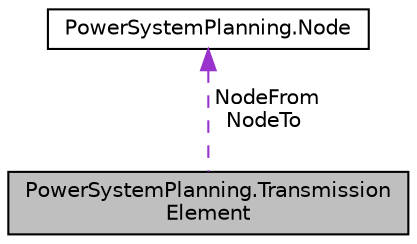 digraph "PowerSystemPlanning.TransmissionElement"
{
  edge [fontname="Helvetica",fontsize="10",labelfontname="Helvetica",labelfontsize="10"];
  node [fontname="Helvetica",fontsize="10",shape=record];
  Node1 [label="PowerSystemPlanning.Transmission\lElement",height=0.2,width=0.4,color="black", fillcolor="grey75", style="filled", fontcolor="black"];
  Node2 -> Node1 [dir="back",color="darkorchid3",fontsize="10",style="dashed",label=" NodeFrom\nNodeTo" ,fontname="Helvetica"];
  Node2 [label="PowerSystemPlanning.Node",height=0.2,width=0.4,color="black", fillcolor="white", style="filled",URL="$class_power_system_planning_1_1_node.html",tooltip="A node in a given power system. A node is an element to which generators and loads are connected..."];
}
